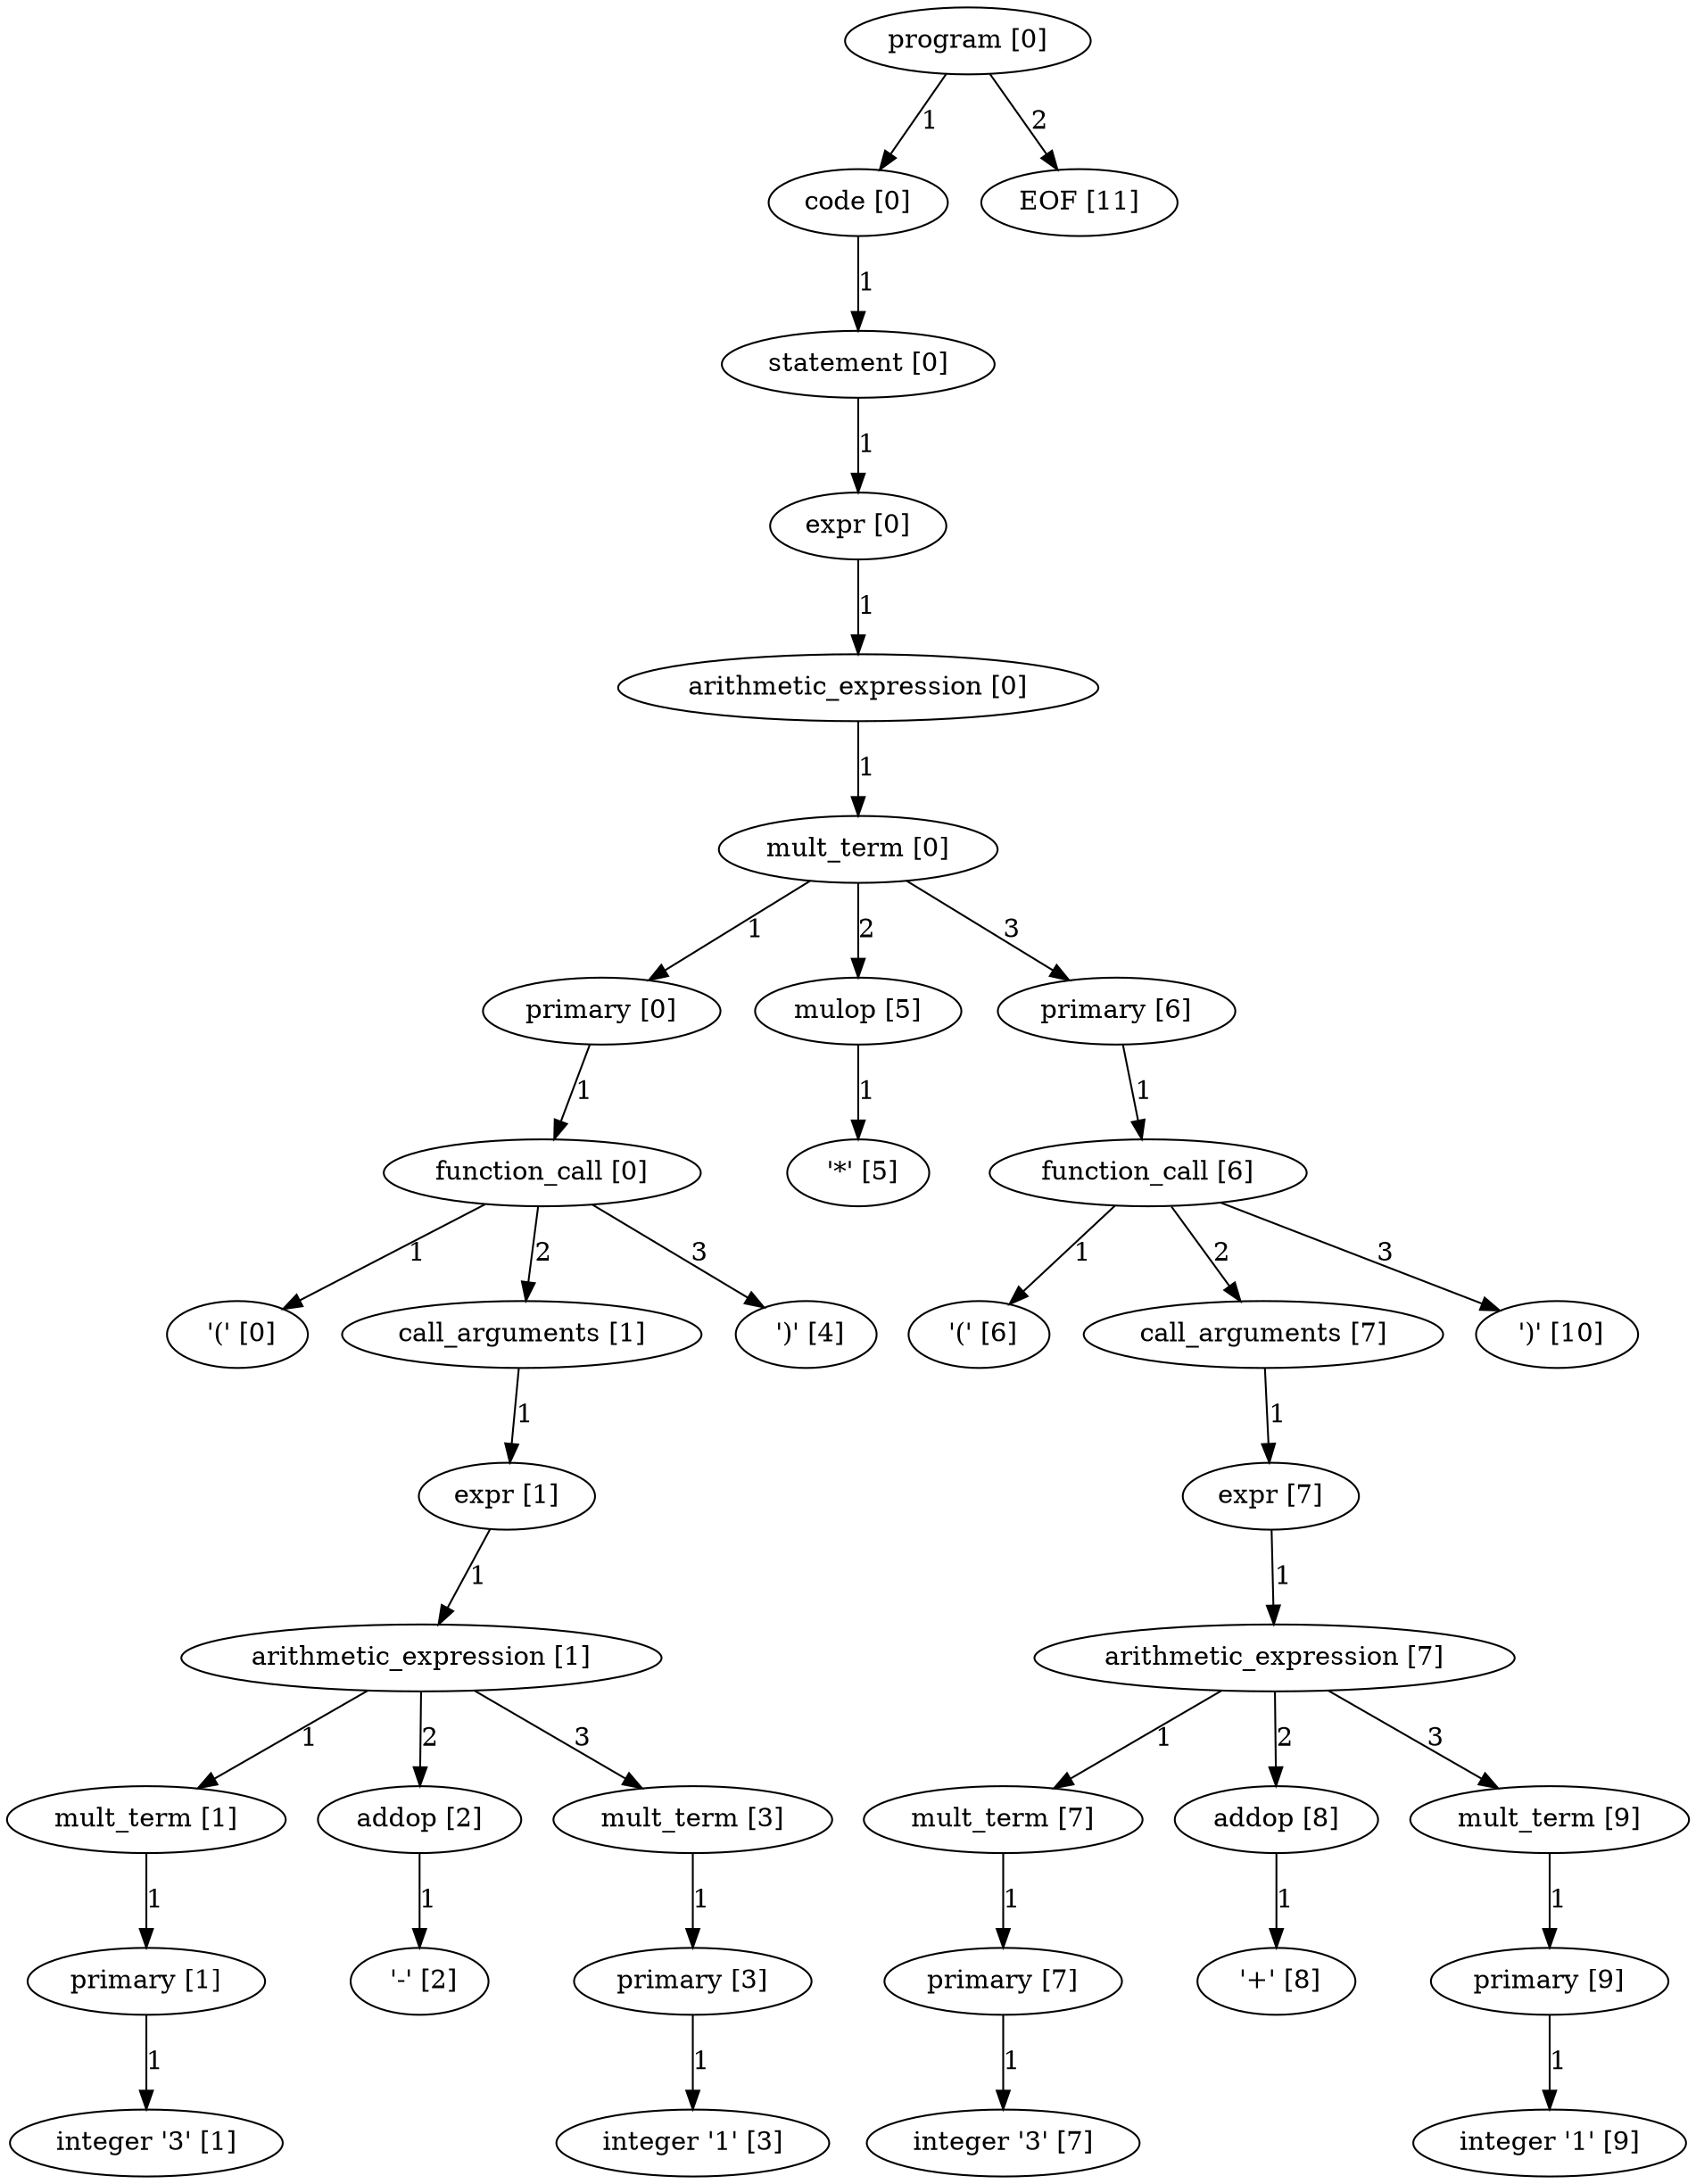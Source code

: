 digraph arpeggio_graph {
3025714182328 [label="program [0]"];
3025714182328->3025714075544 [label="1"]

3025714075544 [label="code [0]"];
3025714075544->3025714182184 [label="1"]

3025714182184 [label="statement [0]"];
3025714182184->3025714182040 [label="1"]

3025714182040 [label="expr [0]"];
3025714182040->3025714181896 [label="1"]

3025714181896 [label="arithmetic_expression [0]"];
3025714181896->3025714181752 [label="1"]

3025714181752 [label="mult_term [0]"];
3025714181752->3025714105368 [label="1"]

3025714105368 [label="primary [0]"];
3025714105368->3025714105224 [label="1"]

3025714105224 [label="function_call [0]"];
3025714105224->3025713735624 [label="1"]

3025713735624 [label=" '(' [0]"];
3025714105224->3025714105080 [label="2"]

3025714105080 [label="call_arguments [1]"];
3025714105080->3025714104936 [label="1"]

3025714104936 [label="expr [1]"];
3025714104936->3025714104792 [label="1"]

3025714104792 [label="arithmetic_expression [1]"];
3025714104792->3025714104216 [label="1"]

3025714104216 [label="mult_term [1]"];
3025714104216->3025714104072 [label="1"]

3025714104072 [label="primary [1]"];
3025714104072->3025713737288 [label="1"]

3025713737288 [label="integer '3' [1]"];
3025714104792->3025714104360 [label="2"]

3025714104360 [label="addop [2]"];
3025714104360->3025713737416 [label="1"]

3025713737416 [label=" '-' [2]"];
3025714104792->3025714104648 [label="3"]

3025714104648 [label="mult_term [3]"];
3025714104648->3025714104504 [label="1"]

3025714104504 [label="primary [3]"];
3025714104504->3025713737544 [label="1"]

3025713737544 [label="integer '1' [3]"];
3025714105224->3025714114632 [label="3"]

3025714114632 [label=" ')' [4]"];
3025714181752->3025714105512 [label="2"]

3025714105512 [label="mulop [5]"];
3025714105512->3025714114760 [label="1"]

3025714114760 [label=" '*' [5]"];
3025714181752->3025714181608 [label="3"]

3025714181608 [label="primary [6]"];
3025714181608->3025714181464 [label="1"]

3025714181464 [label="function_call [6]"];
3025714181464->3025714114888 [label="1"]

3025714114888 [label=" '(' [6]"];
3025714181464->3025714181320 [label="2"]

3025714181320 [label="call_arguments [7]"];
3025714181320->3025714181176 [label="1"]

3025714181176 [label="expr [7]"];
3025714181176->3025714181032 [label="1"]

3025714181032 [label="arithmetic_expression [7]"];
3025714181032->3025714180456 [label="1"]

3025714180456 [label="mult_term [7]"];
3025714180456->3025714180312 [label="1"]

3025714180312 [label="primary [7]"];
3025714180312->3025714115400 [label="1"]

3025714115400 [label="integer '3' [7]"];
3025714181032->3025714180600 [label="2"]

3025714180600 [label="addop [8]"];
3025714180600->3025714115528 [label="1"]

3025714115528 [label=" '+' [8]"];
3025714181032->3025714180888 [label="3"]

3025714180888 [label="mult_term [9]"];
3025714180888->3025714180744 [label="1"]

3025714180744 [label="primary [9]"];
3025714180744->3025714115656 [label="1"]

3025714115656 [label="integer '1' [9]"];
3025714181464->3025714115784 [label="3"]

3025714115784 [label=" ')' [10]"];
3025714182328->3025714115912 [label="2"]

3025714115912 [label="EOF [11]"];
}